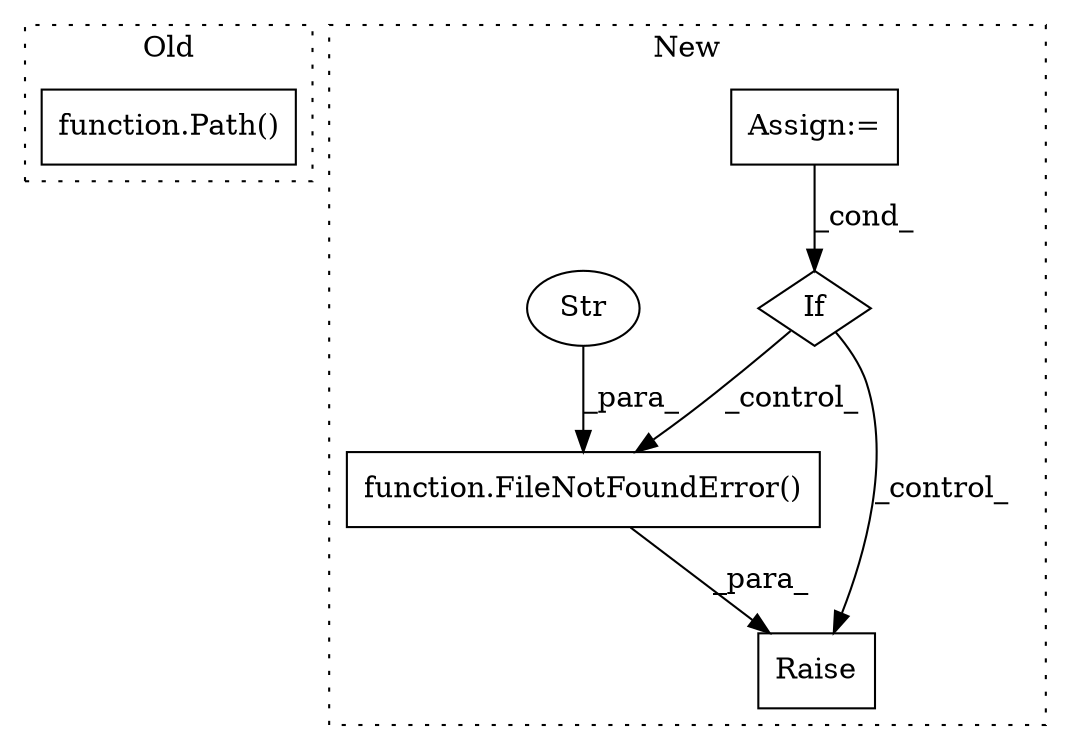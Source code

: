 digraph G {
subgraph cluster0 {
1 [label="function.Path()" a="75" s="59632,59662" l="5,1" shape="box"];
label = "Old";
style="dotted";
}
subgraph cluster1 {
2 [label="Raise" a="91" s="59360" l="6" shape="box"];
3 [label="If" a="96" s="59272" l="3" shape="diamond"];
4 [label="Assign:=" a="68" s="59045" l="3" shape="box"];
5 [label="function.FileNotFoundError()" a="75" s="59366,59592" l="39,18" shape="box"];
6 [label="Str" a="66" s="59405" l="187" shape="ellipse"];
label = "New";
style="dotted";
}
3 -> 2 [label="_control_"];
3 -> 5 [label="_control_"];
4 -> 3 [label="_cond_"];
5 -> 2 [label="_para_"];
6 -> 5 [label="_para_"];
}